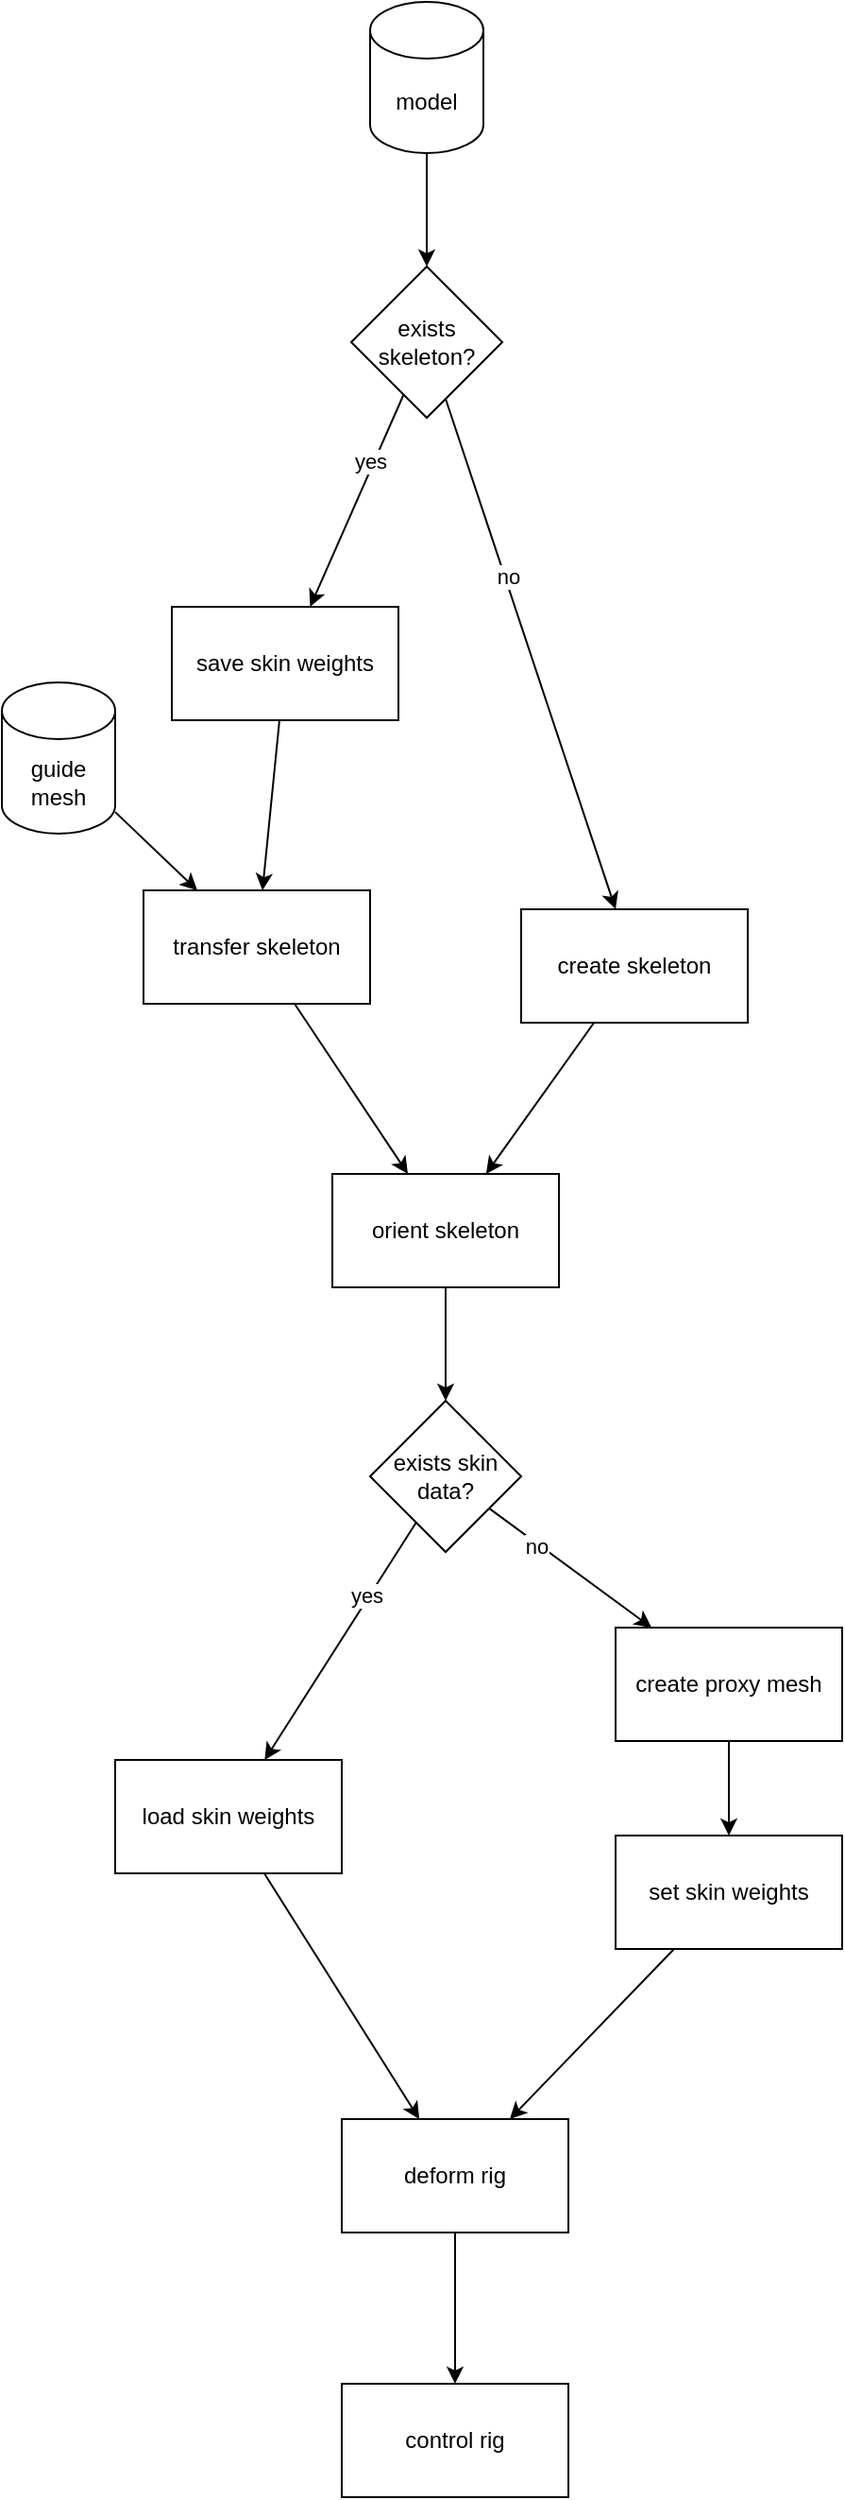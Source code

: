 <mxfile>
    <diagram id="GujUnMXWsWuUTMxQuTS4" name="Page-1">
        <mxGraphModel dx="882" dy="1107" grid="1" gridSize="10" guides="1" tooltips="1" connect="1" arrows="1" fold="1" page="1" pageScale="1" pageWidth="850" pageHeight="1100" math="0" shadow="0">
            <root>
                <mxCell id="0"/>
                <mxCell id="1" parent="0"/>
                <mxCell id="7" style="edgeStyle=none;html=1;" parent="1" source="6" target="15" edge="1">
                    <mxGeometry relative="1" as="geometry">
                        <mxPoint x="639" y="540" as="targetPoint"/>
                    </mxGeometry>
                </mxCell>
                <mxCell id="9" value="no" style="edgeLabel;html=1;align=center;verticalAlign=middle;resizable=0;points=[];" parent="7" vertex="1" connectable="0">
                    <mxGeometry x="-0.304" y="1" relative="1" as="geometry">
                        <mxPoint as="offset"/>
                    </mxGeometry>
                </mxCell>
                <mxCell id="8" style="edgeStyle=none;html=1;" parent="1" source="6" target="34" edge="1">
                    <mxGeometry relative="1" as="geometry">
                        <mxPoint x="449.412" y="430" as="targetPoint"/>
                    </mxGeometry>
                </mxCell>
                <mxCell id="10" value="yes" style="edgeLabel;html=1;align=center;verticalAlign=middle;resizable=0;points=[];" parent="8" vertex="1" connectable="0">
                    <mxGeometry x="-0.581" y="1" relative="1" as="geometry">
                        <mxPoint x="-9" y="11" as="offset"/>
                    </mxGeometry>
                </mxCell>
                <mxCell id="6" value="exists skeleton?" style="rhombus;whiteSpace=wrap;html=1;" parent="1" vertex="1">
                    <mxGeometry x="505" y="200" width="80" height="80" as="geometry"/>
                </mxCell>
                <mxCell id="24" style="edgeStyle=none;html=1;" parent="1" source="14" target="22" edge="1">
                    <mxGeometry relative="1" as="geometry"/>
                </mxCell>
                <mxCell id="14" value="transfer skeleton" style="rounded=0;whiteSpace=wrap;html=1;" parent="1" vertex="1">
                    <mxGeometry x="395" y="530" width="120" height="60" as="geometry"/>
                </mxCell>
                <mxCell id="25" style="edgeStyle=none;html=1;" parent="1" source="15" target="22" edge="1">
                    <mxGeometry relative="1" as="geometry"/>
                </mxCell>
                <mxCell id="15" value="create skeleton" style="rounded=0;whiteSpace=wrap;html=1;" parent="1" vertex="1">
                    <mxGeometry x="595" y="540" width="120" height="60" as="geometry"/>
                </mxCell>
                <mxCell id="18" style="edgeStyle=none;html=1;" parent="1" source="16" target="6" edge="1">
                    <mxGeometry relative="1" as="geometry"/>
                </mxCell>
                <mxCell id="16" value="model" style="shape=cylinder3;whiteSpace=wrap;html=1;boundedLbl=1;backgroundOutline=1;size=15;" parent="1" vertex="1">
                    <mxGeometry x="515" y="60" width="60" height="80" as="geometry"/>
                </mxCell>
                <mxCell id="33" style="edgeStyle=none;html=1;" parent="1" source="22" target="28" edge="1">
                    <mxGeometry relative="1" as="geometry"/>
                </mxCell>
                <mxCell id="22" value="orient skeleton" style="rounded=0;whiteSpace=wrap;html=1;" parent="1" vertex="1">
                    <mxGeometry x="495" y="680" width="120" height="60" as="geometry"/>
                </mxCell>
                <mxCell id="43" style="edgeStyle=none;html=1;" parent="1" source="26" target="42" edge="1">
                    <mxGeometry relative="1" as="geometry"/>
                </mxCell>
                <mxCell id="26" value="load skin weights" style="rounded=0;whiteSpace=wrap;html=1;" parent="1" vertex="1">
                    <mxGeometry x="380" y="990" width="120" height="60" as="geometry"/>
                </mxCell>
                <mxCell id="44" style="edgeStyle=none;html=1;" parent="1" source="27" target="42" edge="1">
                    <mxGeometry relative="1" as="geometry"/>
                </mxCell>
                <mxCell id="27" value="set skin weights" style="rounded=0;whiteSpace=wrap;html=1;" parent="1" vertex="1">
                    <mxGeometry x="645" y="1030" width="120" height="60" as="geometry"/>
                </mxCell>
                <mxCell id="29" style="edgeStyle=none;html=1;" parent="1" source="28" target="26" edge="1">
                    <mxGeometry relative="1" as="geometry"/>
                </mxCell>
                <mxCell id="30" value="yes" style="edgeLabel;html=1;align=center;verticalAlign=middle;resizable=0;points=[];" parent="29" vertex="1" connectable="0">
                    <mxGeometry x="-0.377" y="-2" relative="1" as="geometry">
                        <mxPoint as="offset"/>
                    </mxGeometry>
                </mxCell>
                <mxCell id="31" style="edgeStyle=none;html=1;" parent="1" source="28" target="40" edge="1">
                    <mxGeometry relative="1" as="geometry"/>
                </mxCell>
                <mxCell id="32" value="no" style="edgeLabel;html=1;align=center;verticalAlign=middle;resizable=0;points=[];" parent="31" vertex="1" connectable="0">
                    <mxGeometry x="-0.57" y="4" relative="1" as="geometry">
                        <mxPoint x="4" y="9" as="offset"/>
                    </mxGeometry>
                </mxCell>
                <mxCell id="28" value="exists skin data?" style="rhombus;whiteSpace=wrap;html=1;" parent="1" vertex="1">
                    <mxGeometry x="515" y="800" width="80" height="80" as="geometry"/>
                </mxCell>
                <mxCell id="34" value="save skin weights" style="rounded=0;whiteSpace=wrap;html=1;" parent="1" vertex="1">
                    <mxGeometry x="410" y="380" width="120" height="60" as="geometry"/>
                </mxCell>
                <mxCell id="37" style="edgeStyle=none;html=1;" parent="1" source="34" target="14" edge="1">
                    <mxGeometry relative="1" as="geometry">
                        <mxPoint x="440.455" y="480" as="sourcePoint"/>
                    </mxGeometry>
                </mxCell>
                <mxCell id="39" style="edgeStyle=none;html=1;" parent="1" source="38" target="14" edge="1">
                    <mxGeometry relative="1" as="geometry"/>
                </mxCell>
                <mxCell id="38" value="guide mesh" style="shape=cylinder3;whiteSpace=wrap;html=1;boundedLbl=1;backgroundOutline=1;size=15;" parent="1" vertex="1">
                    <mxGeometry x="320" y="420" width="60" height="80" as="geometry"/>
                </mxCell>
                <mxCell id="41" style="edgeStyle=none;html=1;" parent="1" source="40" target="27" edge="1">
                    <mxGeometry relative="1" as="geometry"/>
                </mxCell>
                <mxCell id="40" value="create proxy mesh" style="rounded=0;whiteSpace=wrap;html=1;" parent="1" vertex="1">
                    <mxGeometry x="645" y="920" width="120" height="60" as="geometry"/>
                </mxCell>
                <mxCell id="49" style="edgeStyle=none;html=1;" parent="1" source="42" target="48" edge="1">
                    <mxGeometry relative="1" as="geometry"/>
                </mxCell>
                <mxCell id="42" value="deform rig" style="rounded=0;whiteSpace=wrap;html=1;" parent="1" vertex="1">
                    <mxGeometry x="500" y="1180" width="120" height="60" as="geometry"/>
                </mxCell>
                <mxCell id="48" value="control rig" style="rounded=0;whiteSpace=wrap;html=1;" parent="1" vertex="1">
                    <mxGeometry x="500" y="1320" width="120" height="60" as="geometry"/>
                </mxCell>
            </root>
        </mxGraphModel>
    </diagram>
</mxfile>